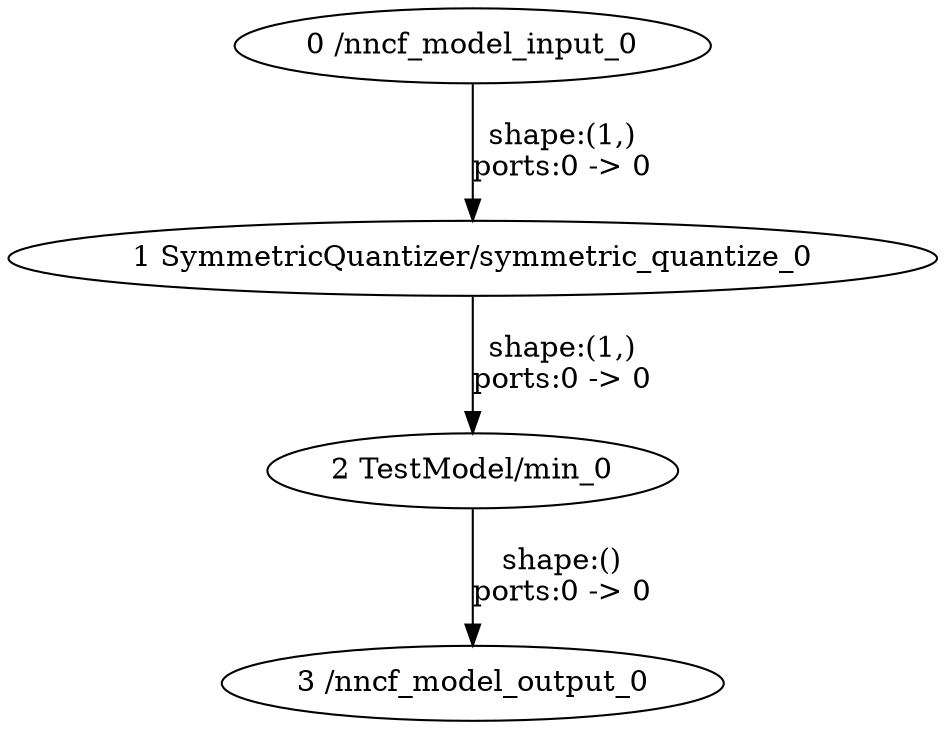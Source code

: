 strict digraph  {
"0 /nncf_model_input_0" [id=0, type=nncf_model_input];
"1 SymmetricQuantizer/symmetric_quantize_0" [id=1, type=symmetric_quantize];
"2 TestModel/min_0" [id=2, type=min];
"3 /nncf_model_output_0" [id=3, type=nncf_model_output];
"0 /nncf_model_input_0" -> "1 SymmetricQuantizer/symmetric_quantize_0"  [label="shape:(1,)\nports:0 -> 0", style=solid];
"1 SymmetricQuantizer/symmetric_quantize_0" -> "2 TestModel/min_0"  [label="shape:(1,)\nports:0 -> 0", style=solid];
"2 TestModel/min_0" -> "3 /nncf_model_output_0"  [label="shape:()\nports:0 -> 0", style=solid];
}
